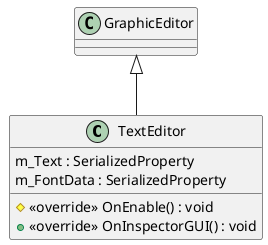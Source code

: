 @startuml
class TextEditor {
    m_Text : SerializedProperty
    m_FontData : SerializedProperty
    # <<override>> OnEnable() : void
    + <<override>> OnInspectorGUI() : void
}
GraphicEditor <|-- TextEditor
@enduml
